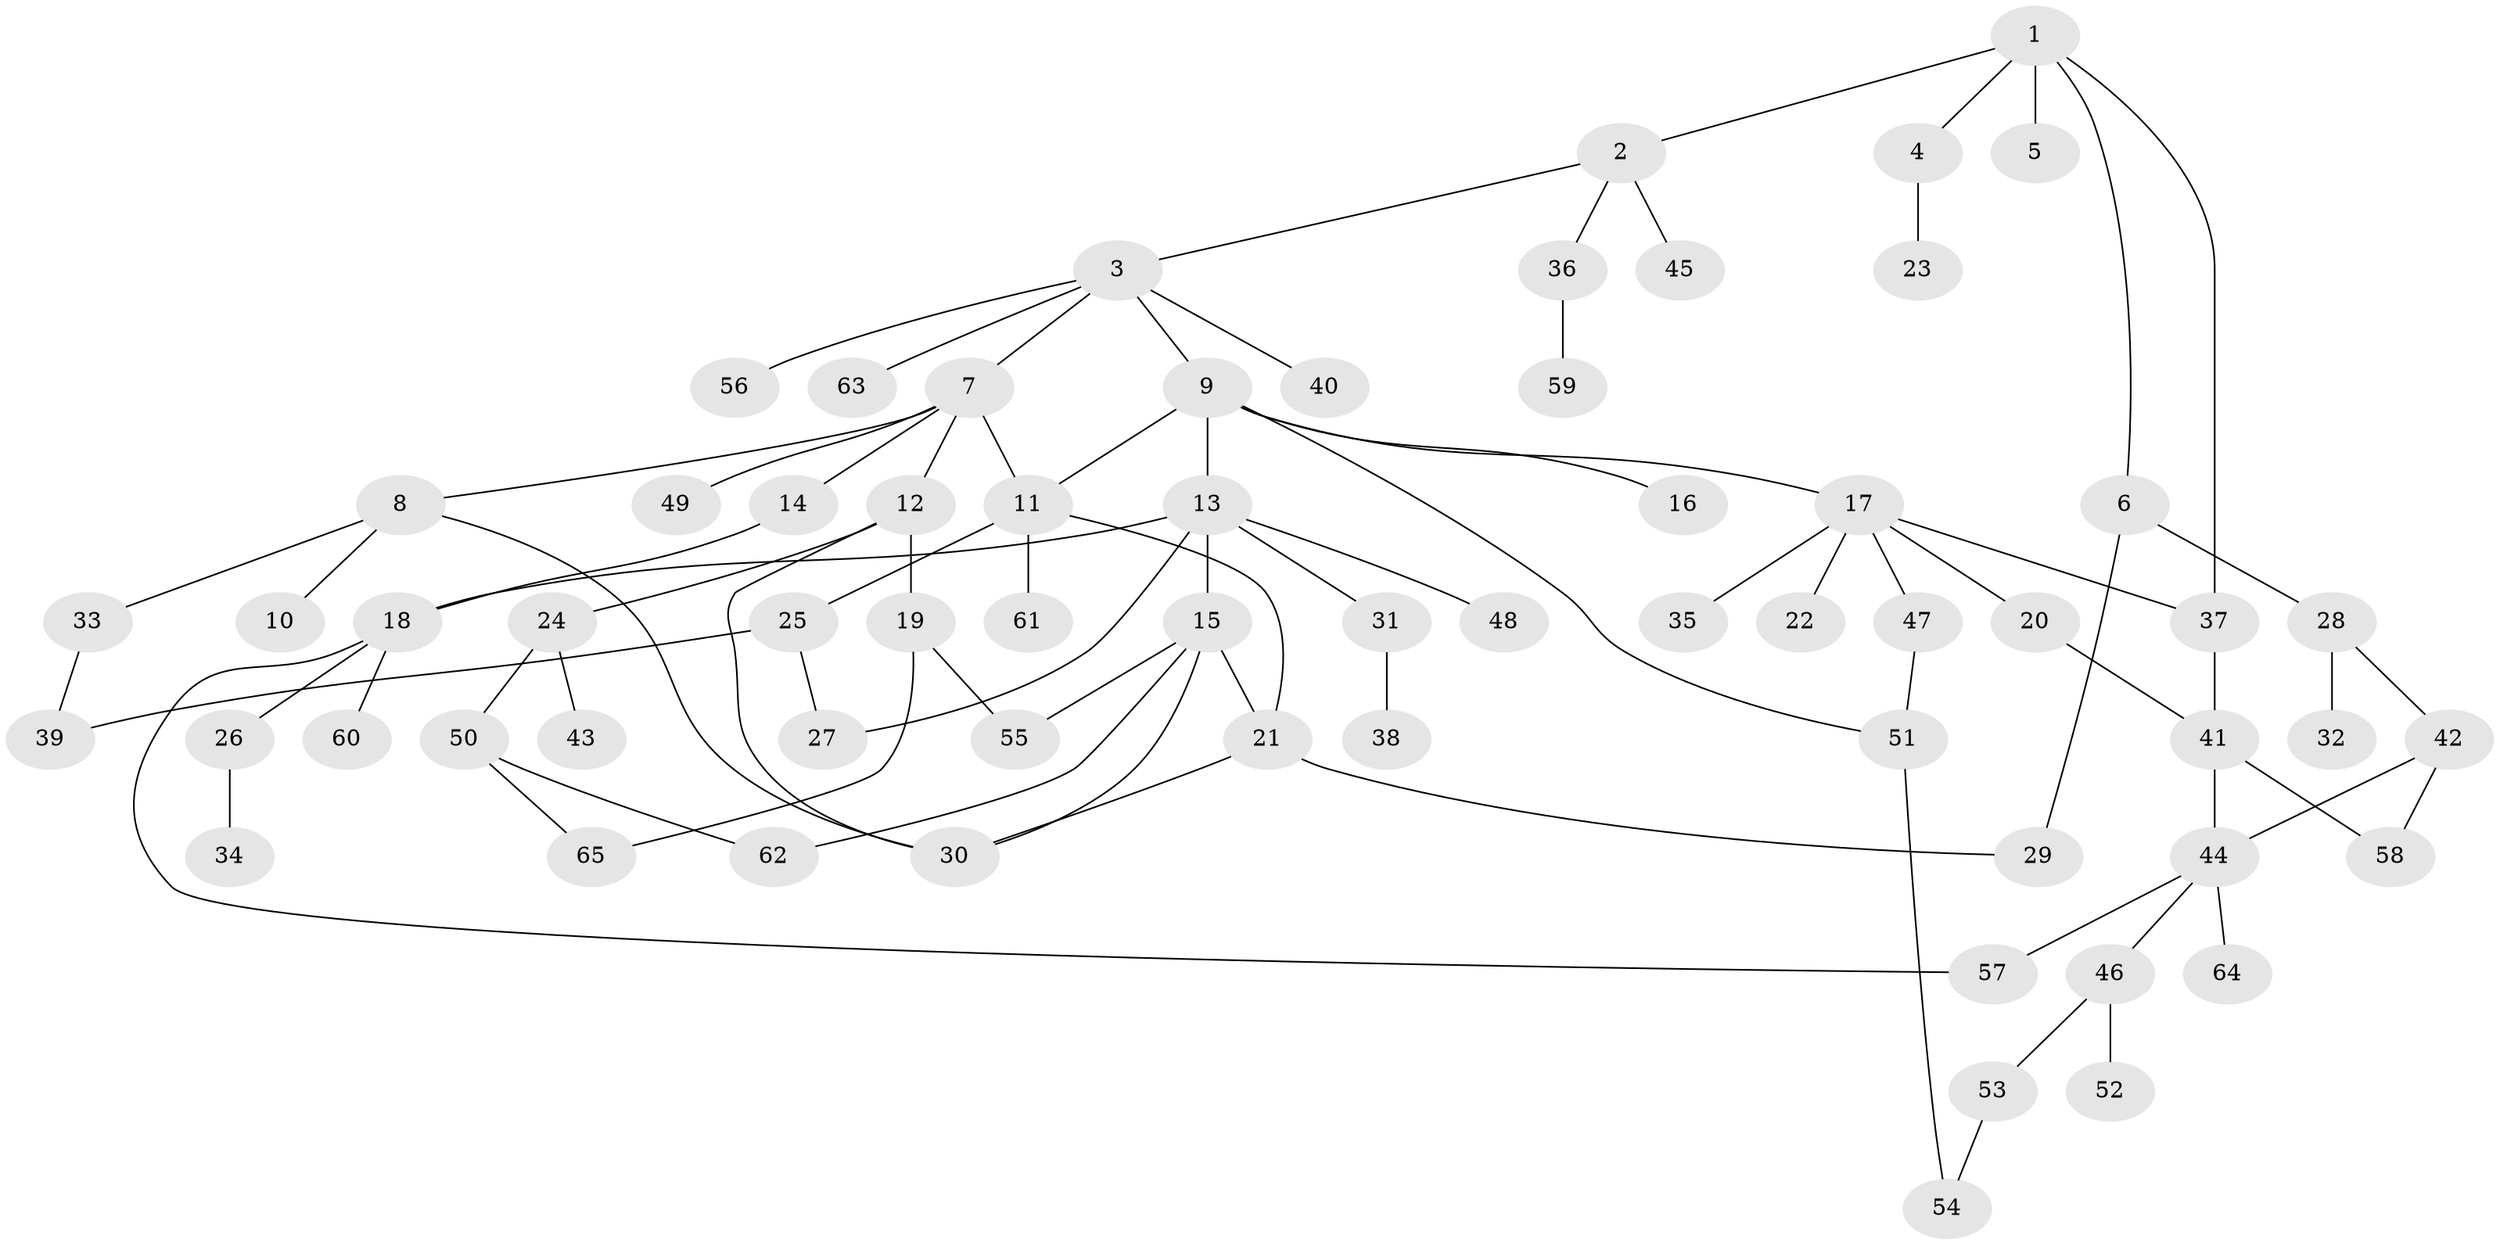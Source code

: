 // coarse degree distribution, {1: 0.22727272727272727, 5: 0.13636363636363635, 2: 0.22727272727272727, 3: 0.18181818181818182, 6: 0.09090909090909091, 4: 0.13636363636363635}
// Generated by graph-tools (version 1.1) at 2025/36/03/04/25 23:36:08]
// undirected, 65 vertices, 83 edges
graph export_dot {
  node [color=gray90,style=filled];
  1;
  2;
  3;
  4;
  5;
  6;
  7;
  8;
  9;
  10;
  11;
  12;
  13;
  14;
  15;
  16;
  17;
  18;
  19;
  20;
  21;
  22;
  23;
  24;
  25;
  26;
  27;
  28;
  29;
  30;
  31;
  32;
  33;
  34;
  35;
  36;
  37;
  38;
  39;
  40;
  41;
  42;
  43;
  44;
  45;
  46;
  47;
  48;
  49;
  50;
  51;
  52;
  53;
  54;
  55;
  56;
  57;
  58;
  59;
  60;
  61;
  62;
  63;
  64;
  65;
  1 -- 2;
  1 -- 4;
  1 -- 5;
  1 -- 6;
  1 -- 37;
  2 -- 3;
  2 -- 36;
  2 -- 45;
  3 -- 7;
  3 -- 9;
  3 -- 40;
  3 -- 56;
  3 -- 63;
  4 -- 23;
  6 -- 28;
  6 -- 29;
  7 -- 8;
  7 -- 11;
  7 -- 12;
  7 -- 14;
  7 -- 49;
  8 -- 10;
  8 -- 30;
  8 -- 33;
  9 -- 13;
  9 -- 16;
  9 -- 17;
  9 -- 11;
  9 -- 51;
  11 -- 21;
  11 -- 25;
  11 -- 61;
  12 -- 19;
  12 -- 24;
  12 -- 30;
  13 -- 15;
  13 -- 18;
  13 -- 31;
  13 -- 48;
  13 -- 27;
  14 -- 18;
  15 -- 55;
  15 -- 62;
  15 -- 21;
  15 -- 30;
  17 -- 20;
  17 -- 22;
  17 -- 35;
  17 -- 37;
  17 -- 47;
  18 -- 26;
  18 -- 57;
  18 -- 60;
  19 -- 55;
  19 -- 65;
  20 -- 41;
  21 -- 29;
  21 -- 30;
  24 -- 43;
  24 -- 50;
  25 -- 27;
  25 -- 39;
  26 -- 34;
  28 -- 32;
  28 -- 42;
  31 -- 38;
  33 -- 39;
  36 -- 59;
  37 -- 41;
  41 -- 58;
  41 -- 44;
  42 -- 44;
  42 -- 58;
  44 -- 46;
  44 -- 64;
  44 -- 57;
  46 -- 52;
  46 -- 53;
  47 -- 51;
  50 -- 65;
  50 -- 62;
  51 -- 54;
  53 -- 54;
}
